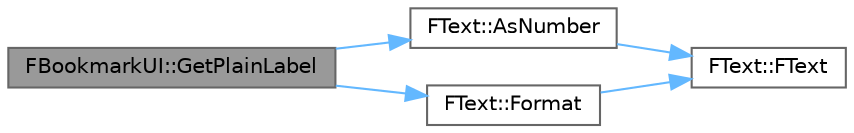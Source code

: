 digraph "FBookmarkUI::GetPlainLabel"
{
 // INTERACTIVE_SVG=YES
 // LATEX_PDF_SIZE
  bgcolor="transparent";
  edge [fontname=Helvetica,fontsize=10,labelfontname=Helvetica,labelfontsize=10];
  node [fontname=Helvetica,fontsize=10,shape=box,height=0.2,width=0.4];
  rankdir="LR";
  Node1 [id="Node000001",label="FBookmarkUI::GetPlainLabel",height=0.2,width=0.4,color="gray40", fillcolor="grey60", style="filled", fontcolor="black",tooltip=" "];
  Node1 -> Node2 [id="edge1_Node000001_Node000002",color="steelblue1",style="solid",tooltip=" "];
  Node2 [id="Node000002",label="FText::AsNumber",height=0.2,width=0.4,color="grey40", fillcolor="white", style="filled",URL="$d0/dcb/classFText.html#a5fd37ac92e085ef4f2b7ed1894be5baa",tooltip="Generate an FText that represents the passed number in the current culture."];
  Node2 -> Node3 [id="edge2_Node000002_Node000003",color="steelblue1",style="solid",tooltip=" "];
  Node3 [id="Node000003",label="FText::FText",height=0.2,width=0.4,color="grey40", fillcolor="white", style="filled",URL="$d0/dcb/classFText.html#aed2543585ee29658b23f660d8108334c",tooltip=" "];
  Node1 -> Node4 [id="edge3_Node000001_Node000004",color="steelblue1",style="solid",tooltip=" "];
  Node4 [id="Node000004",label="FText::Format",height=0.2,width=0.4,color="grey40", fillcolor="white", style="filled",URL="$d0/dcb/classFText.html#a2e34f477b25799b29ea7ae5709259ae1",tooltip="Format the given map of key->value pairs as named arguments within the given format pattern."];
  Node4 -> Node3 [id="edge4_Node000004_Node000003",color="steelblue1",style="solid",tooltip=" "];
}
